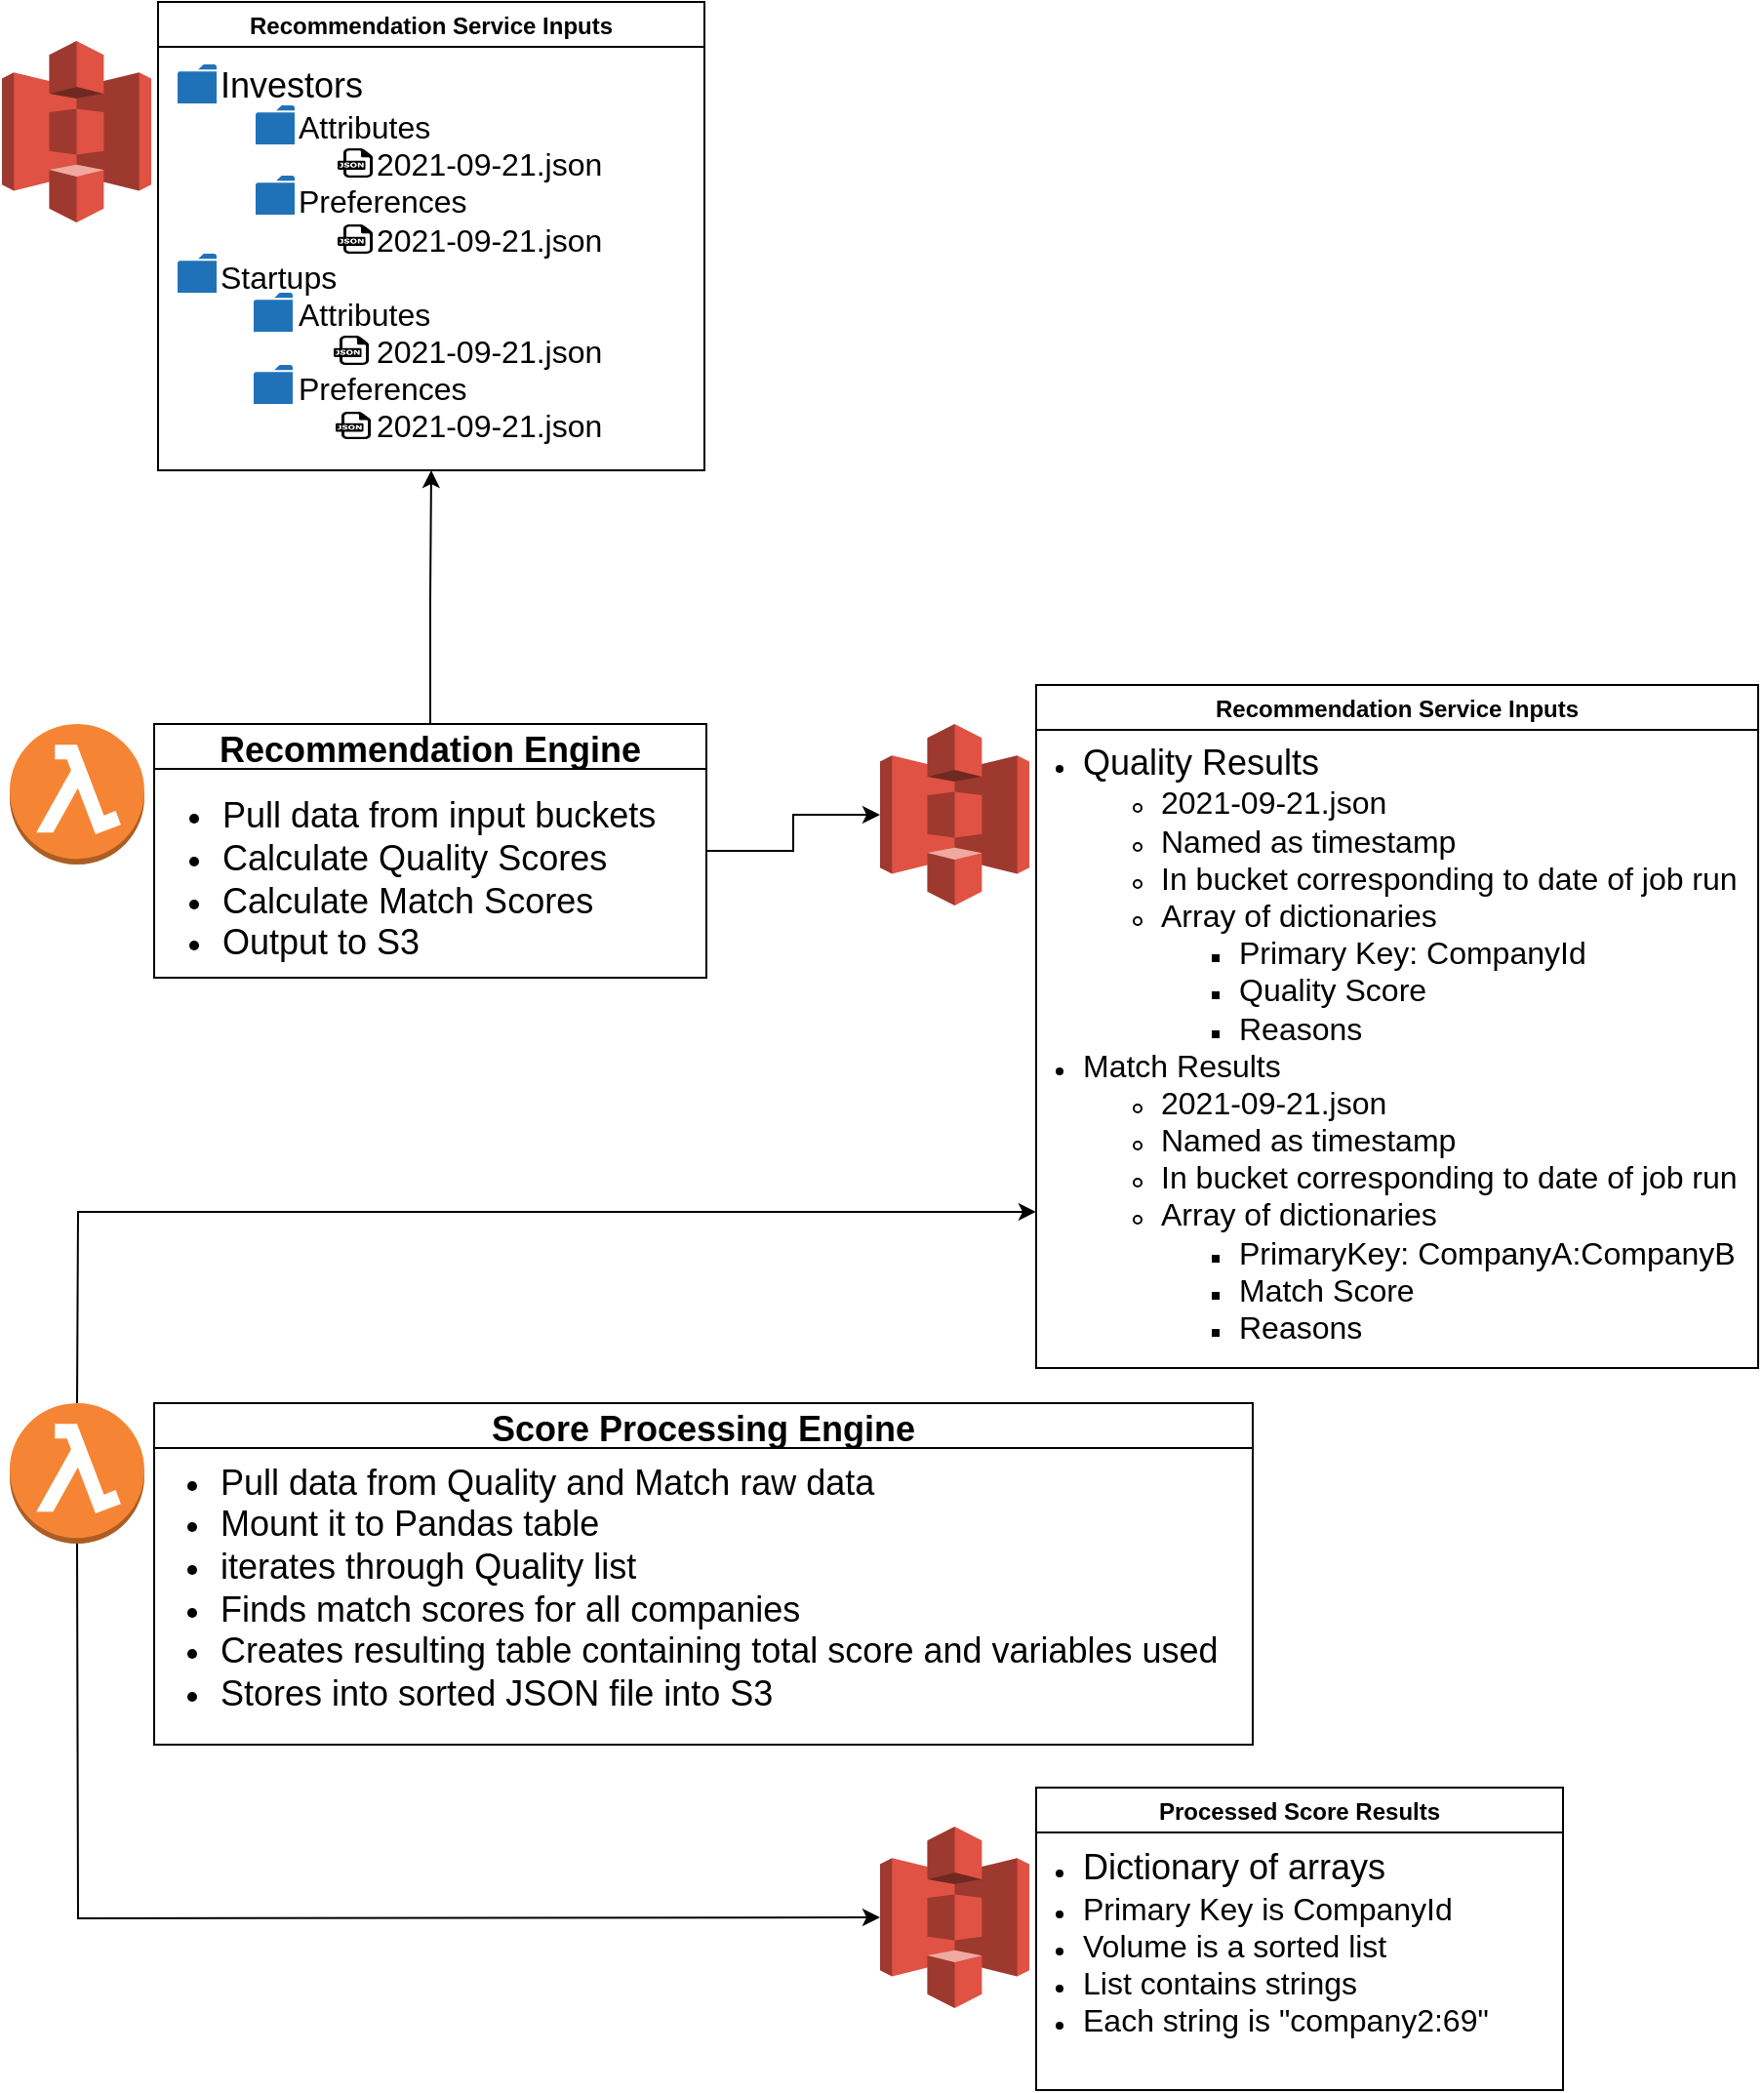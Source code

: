 <mxfile version="15.9.6" type="device"><diagram id="J7SrHoo-jkKtjja51LSo" name="Page-1"><mxGraphModel dx="1395" dy="900" grid="1" gridSize="10" guides="1" tooltips="1" connect="1" arrows="0" fold="1" page="1" pageScale="1" pageWidth="850" pageHeight="1100" math="0" shadow="0"><root><mxCell id="0"/><mxCell id="1" parent="0"/><mxCell id="c4kC70fWmUlhk7xAAGp3-1" value="" style="outlineConnect=0;dashed=0;verticalLabelPosition=bottom;verticalAlign=top;align=center;html=1;shape=mxgraph.aws3.s3;fillColor=#E05243;gradientColor=none;" vertex="1" parent="1"><mxGeometry x="40" y="100" width="76.5" height="93" as="geometry"/></mxCell><mxCell id="c4kC70fWmUlhk7xAAGp3-3" value="Recommendation Service Inputs" style="swimlane;" vertex="1" parent="1"><mxGeometry x="120" y="80" width="280" height="240" as="geometry"/></mxCell><mxCell id="c4kC70fWmUlhk7xAAGp3-5" value="&lt;ul&gt;&lt;li&gt;&lt;font style=&quot;font-size: 18px&quot;&gt;Investors&lt;/font&gt;&lt;/li&gt;&lt;ul&gt;&lt;li&gt;&lt;font size=&quot;3&quot;&gt;Attributes&lt;/font&gt;&lt;/li&gt;&lt;ul&gt;&lt;li&gt;&lt;font size=&quot;3&quot;&gt;2021-09-21.json&lt;/font&gt;&lt;/li&gt;&lt;/ul&gt;&lt;li&gt;&lt;div align=&quot;left&quot;&gt;&lt;font size=&quot;3&quot;&gt;Preferences&lt;/font&gt;&lt;/div&gt;&lt;/li&gt;&lt;ul&gt;&lt;li&gt;&lt;font size=&quot;3&quot;&gt;2021-09-21.json&lt;/font&gt;&lt;/li&gt;&lt;/ul&gt;&lt;/ul&gt;&lt;li&gt;&lt;font size=&quot;3&quot;&gt;Startups&lt;/font&gt;&lt;/li&gt;&lt;ul&gt;&lt;li&gt;&lt;font size=&quot;3&quot;&gt;Attributes&lt;/font&gt;&lt;/li&gt;&lt;/ul&gt;&lt;ul&gt;&lt;ul&gt;&lt;li&gt;&lt;font size=&quot;3&quot;&gt;2021-09-21.json&lt;/font&gt;&lt;/li&gt;&lt;/ul&gt;&lt;li&gt;&lt;font size=&quot;3&quot;&gt;Preferences&lt;/font&gt;&lt;/li&gt;&lt;ul&gt;&lt;li&gt;&lt;font size=&quot;3&quot;&gt;2021-09-21.json&lt;/font&gt;&lt;/li&gt;&lt;/ul&gt;&lt;/ul&gt;&lt;/ul&gt;" style="text;html=1;align=left;verticalAlign=middle;resizable=0;points=[];autosize=1;strokeColor=none;fillColor=none;" vertex="1" parent="c4kC70fWmUlhk7xAAGp3-3"><mxGeometry x="-10" y="40" width="250" height="180" as="geometry"/></mxCell><mxCell id="c4kC70fWmUlhk7xAAGp3-6" value="" style="sketch=0;pointerEvents=1;shadow=0;dashed=0;html=1;strokeColor=none;labelPosition=center;verticalLabelPosition=bottom;verticalAlign=top;outlineConnect=0;align=center;shape=mxgraph.office.concepts.folder;fillColor=#2072B8;fontSize=18;" vertex="1" parent="c4kC70fWmUlhk7xAAGp3-3"><mxGeometry x="10" y="32" width="20" height="20" as="geometry"/></mxCell><mxCell id="c4kC70fWmUlhk7xAAGp3-7" value="" style="sketch=0;pointerEvents=1;shadow=0;dashed=0;html=1;strokeColor=none;labelPosition=center;verticalLabelPosition=bottom;verticalAlign=top;outlineConnect=0;align=center;shape=mxgraph.office.concepts.folder;fillColor=#2072B8;fontSize=18;" vertex="1" parent="1"><mxGeometry x="170" y="133" width="20" height="20" as="geometry"/></mxCell><mxCell id="c4kC70fWmUlhk7xAAGp3-8" value="" style="sketch=0;pointerEvents=1;shadow=0;dashed=0;html=1;strokeColor=none;labelPosition=center;verticalLabelPosition=bottom;verticalAlign=top;outlineConnect=0;align=center;shape=mxgraph.office.concepts.folder;fillColor=#2072B8;fontSize=18;" vertex="1" parent="1"><mxGeometry x="170" y="169" width="20" height="20" as="geometry"/></mxCell><mxCell id="c4kC70fWmUlhk7xAAGp3-9" value="" style="sketch=0;pointerEvents=1;shadow=0;dashed=0;html=1;strokeColor=none;labelPosition=center;verticalLabelPosition=bottom;verticalAlign=top;outlineConnect=0;align=center;shape=mxgraph.office.concepts.folder;fillColor=#2072B8;fontSize=18;" vertex="1" parent="1"><mxGeometry x="130" y="209" width="20" height="20" as="geometry"/></mxCell><mxCell id="c4kC70fWmUlhk7xAAGp3-10" value="" style="sketch=0;pointerEvents=1;shadow=0;dashed=0;html=1;strokeColor=none;labelPosition=center;verticalLabelPosition=bottom;verticalAlign=top;outlineConnect=0;align=center;shape=mxgraph.office.concepts.folder;fillColor=#2072B8;fontSize=18;" vertex="1" parent="1"><mxGeometry x="169" y="229" width="20" height="20" as="geometry"/></mxCell><mxCell id="c4kC70fWmUlhk7xAAGp3-11" value="" style="sketch=0;pointerEvents=1;shadow=0;dashed=0;html=1;strokeColor=none;labelPosition=center;verticalLabelPosition=bottom;verticalAlign=top;outlineConnect=0;align=center;shape=mxgraph.office.concepts.folder;fillColor=#2072B8;fontSize=18;" vertex="1" parent="1"><mxGeometry x="169" y="266" width="20" height="20" as="geometry"/></mxCell><mxCell id="c4kC70fWmUlhk7xAAGp3-12" value="" style="dashed=0;outlineConnect=0;html=1;align=center;labelPosition=center;verticalLabelPosition=bottom;verticalAlign=top;shape=mxgraph.weblogos.json;fontSize=18;" vertex="1" parent="1"><mxGeometry x="211" y="290" width="18" height="14" as="geometry"/></mxCell><mxCell id="c4kC70fWmUlhk7xAAGp3-13" value="" style="dashed=0;outlineConnect=0;html=1;align=center;labelPosition=center;verticalLabelPosition=bottom;verticalAlign=top;shape=mxgraph.weblogos.json;fontSize=18;" vertex="1" parent="1"><mxGeometry x="210" y="251" width="18" height="15" as="geometry"/></mxCell><mxCell id="c4kC70fWmUlhk7xAAGp3-14" value="" style="dashed=0;outlineConnect=0;html=1;align=center;labelPosition=center;verticalLabelPosition=bottom;verticalAlign=top;shape=mxgraph.weblogos.json;fontSize=18;" vertex="1" parent="1"><mxGeometry x="212" y="194" width="18" height="15" as="geometry"/></mxCell><mxCell id="c4kC70fWmUlhk7xAAGp3-15" value="" style="dashed=0;outlineConnect=0;html=1;align=center;labelPosition=center;verticalLabelPosition=bottom;verticalAlign=top;shape=mxgraph.weblogos.json;fontSize=18;" vertex="1" parent="1"><mxGeometry x="212" y="155" width="18" height="15" as="geometry"/></mxCell><mxCell id="c4kC70fWmUlhk7xAAGp3-16" value="" style="outlineConnect=0;dashed=0;verticalLabelPosition=bottom;verticalAlign=top;align=center;html=1;shape=mxgraph.aws3.lambda_function;fillColor=#F58534;gradientColor=none;fontSize=18;" vertex="1" parent="1"><mxGeometry x="44" y="450" width="69" height="72" as="geometry"/></mxCell><mxCell id="c4kC70fWmUlhk7xAAGp3-20" style="edgeStyle=orthogonalEdgeStyle;rounded=0;orthogonalLoop=1;jettySize=auto;html=1;exitX=0.5;exitY=0;exitDx=0;exitDy=0;entryX=0.5;entryY=1;entryDx=0;entryDy=0;fontSize=18;" edge="1" parent="1" source="c4kC70fWmUlhk7xAAGp3-17" target="c4kC70fWmUlhk7xAAGp3-3"><mxGeometry relative="1" as="geometry"/></mxCell><mxCell id="c4kC70fWmUlhk7xAAGp3-34" style="edgeStyle=orthogonalEdgeStyle;rounded=0;orthogonalLoop=1;jettySize=auto;html=1;exitX=1;exitY=0.5;exitDx=0;exitDy=0;entryX=0;entryY=0.5;entryDx=0;entryDy=0;entryPerimeter=0;fontSize=18;" edge="1" parent="1" source="c4kC70fWmUlhk7xAAGp3-17" target="c4kC70fWmUlhk7xAAGp3-21"><mxGeometry relative="1" as="geometry"/></mxCell><mxCell id="c4kC70fWmUlhk7xAAGp3-17" value="Recommendation Engine" style="swimlane;fontSize=18;" vertex="1" parent="1"><mxGeometry x="118" y="450" width="283" height="130" as="geometry"/></mxCell><mxCell id="c4kC70fWmUlhk7xAAGp3-18" value="&lt;div align=&quot;left&quot;&gt;&lt;ul&gt;&lt;li&gt;Pull data from input buckets&lt;/li&gt;&lt;li&gt;Calculate Quality Scores&lt;/li&gt;&lt;li&gt;Calculate Match Scores&lt;/li&gt;&lt;li&gt;Output to S3&lt;br&gt;&lt;/li&gt;&lt;/ul&gt;&lt;/div&gt;" style="text;html=1;align=left;verticalAlign=middle;resizable=0;points=[];autosize=1;strokeColor=none;fillColor=none;fontSize=18;" vertex="1" parent="c4kC70fWmUlhk7xAAGp3-17"><mxGeometry x="-7" y="10" width="280" height="140" as="geometry"/></mxCell><mxCell id="c4kC70fWmUlhk7xAAGp3-21" value="" style="outlineConnect=0;dashed=0;verticalLabelPosition=bottom;verticalAlign=top;align=center;html=1;shape=mxgraph.aws3.s3;fillColor=#E05243;gradientColor=none;" vertex="1" parent="1"><mxGeometry x="490" y="450" width="76.5" height="93" as="geometry"/></mxCell><mxCell id="c4kC70fWmUlhk7xAAGp3-22" value="Recommendation Service Inputs" style="swimlane;" vertex="1" parent="1"><mxGeometry x="570" y="430" width="370" height="350" as="geometry"/></mxCell><mxCell id="c4kC70fWmUlhk7xAAGp3-23" value="&lt;ul&gt;&lt;li&gt;&lt;font style=&quot;font-size: 18px&quot;&gt;Quality Results&lt;br&gt;&lt;/font&gt;&lt;/li&gt;&lt;ul&gt;&lt;li&gt;&lt;font size=&quot;3&quot;&gt;2021-09-21.json&lt;/font&gt;&lt;/li&gt;&lt;li&gt;&lt;font size=&quot;3&quot;&gt;Named as timestamp&lt;/font&gt;&lt;/li&gt;&lt;li&gt;&lt;font size=&quot;3&quot;&gt;In bucket corresponding to date of job run&lt;/font&gt;&lt;/li&gt;&lt;li&gt;&lt;font size=&quot;3&quot;&gt;Array of dictionaries&lt;/font&gt;&lt;/li&gt;&lt;ul&gt;&lt;li&gt;&lt;font size=&quot;3&quot;&gt;Primary Key: CompanyId&lt;/font&gt;&lt;/li&gt;&lt;li&gt;&lt;font size=&quot;3&quot;&gt;Quality Score&lt;/font&gt;&lt;/li&gt;&lt;li&gt;&lt;font size=&quot;3&quot;&gt;Reasons&lt;br&gt;&lt;/font&gt;&lt;/li&gt;&lt;/ul&gt;&lt;/ul&gt;&lt;li&gt;&lt;font size=&quot;3&quot;&gt;Match Results&lt;br&gt;&lt;/font&gt;&lt;/li&gt;&lt;ul&gt;&lt;li&gt;&lt;font size=&quot;3&quot;&gt;2021-09-21.json&lt;/font&gt;&lt;/li&gt;&lt;li&gt;&lt;font size=&quot;3&quot;&gt;Named as timestamp&lt;/font&gt;&lt;/li&gt;&lt;li&gt;&lt;font size=&quot;3&quot;&gt;In bucket corresponding to date of job run&lt;/font&gt;&lt;/li&gt;&lt;li&gt;&lt;font size=&quot;3&quot;&gt;Array of dictionaries&lt;/font&gt;&lt;/li&gt;&lt;ul&gt;&lt;li&gt;&lt;font size=&quot;3&quot;&gt;PrimaryKey: CompanyA:CompanyB&lt;/font&gt;&lt;/li&gt;&lt;li&gt;&lt;font size=&quot;3&quot;&gt;Match Score&lt;/font&gt;&lt;/li&gt;&lt;li&gt;&lt;font size=&quot;3&quot;&gt;Reasons&lt;br&gt;&lt;/font&gt;&lt;/li&gt;&lt;/ul&gt;&lt;/ul&gt;&lt;/ul&gt;" style="text;html=1;align=left;verticalAlign=middle;resizable=0;points=[];autosize=1;strokeColor=none;fillColor=none;" vertex="1" parent="1"><mxGeometry x="552" y="474" width="390" height="280" as="geometry"/></mxCell><mxCell id="c4kC70fWmUlhk7xAAGp3-35" value="" style="outlineConnect=0;dashed=0;verticalLabelPosition=bottom;verticalAlign=top;align=center;html=1;shape=mxgraph.aws3.lambda_function;fillColor=#F58534;gradientColor=none;fontSize=18;" vertex="1" parent="1"><mxGeometry x="44" y="798" width="69" height="72" as="geometry"/></mxCell><mxCell id="c4kC70fWmUlhk7xAAGp3-36" value="Score Processing Engine" style="swimlane;fontSize=18;" vertex="1" parent="1"><mxGeometry x="118" y="798" width="563" height="175" as="geometry"/></mxCell><mxCell id="c4kC70fWmUlhk7xAAGp3-37" value="&lt;ul&gt;&lt;li&gt;Pull data from Quality and Match raw data&lt;/li&gt;&lt;li&gt;Mount it to Pandas table&lt;/li&gt;&lt;li&gt;iterates through Quality list&lt;/li&gt;&lt;li&gt;Finds match scores for all companies&lt;/li&gt;&lt;li&gt;Creates resulting table containing total score and variables used&lt;/li&gt;&lt;li&gt;Stores into sorted JSON file into S3&lt;br&gt;&lt;/li&gt;&lt;/ul&gt;" style="text;html=1;align=left;verticalAlign=middle;resizable=0;points=[];autosize=1;strokeColor=none;fillColor=none;fontSize=18;" vertex="1" parent="c4kC70fWmUlhk7xAAGp3-36"><mxGeometry x="-8" width="570" height="190" as="geometry"/></mxCell><mxCell id="c4kC70fWmUlhk7xAAGp3-38" value="" style="endArrow=classic;html=1;rounded=0;fontSize=18;exitX=0.5;exitY=0;exitDx=0;exitDy=0;exitPerimeter=0;entryX=0.046;entryY=0.807;entryDx=0;entryDy=0;entryPerimeter=0;" edge="1" parent="1" source="c4kC70fWmUlhk7xAAGp3-35" target="c4kC70fWmUlhk7xAAGp3-23"><mxGeometry width="50" height="50" relative="1" as="geometry"><mxPoint x="380" y="750" as="sourcePoint"/><mxPoint x="430" y="700" as="targetPoint"/><Array as="points"><mxPoint x="79" y="700"/></Array></mxGeometry></mxCell><mxCell id="c4kC70fWmUlhk7xAAGp3-39" value="" style="outlineConnect=0;dashed=0;verticalLabelPosition=bottom;verticalAlign=top;align=center;html=1;shape=mxgraph.aws3.s3;fillColor=#E05243;gradientColor=none;" vertex="1" parent="1"><mxGeometry x="490" y="1015" width="76.5" height="93" as="geometry"/></mxCell><mxCell id="c4kC70fWmUlhk7xAAGp3-40" value="Processed Score Results" style="swimlane;" vertex="1" parent="1"><mxGeometry x="570" y="995" width="270" height="155" as="geometry"/></mxCell><mxCell id="c4kC70fWmUlhk7xAAGp3-41" value="&lt;ul&gt;&lt;li&gt;&lt;font style=&quot;font-size: 18px&quot;&gt;Dictionary of arrays&lt;/font&gt;&lt;/li&gt;&lt;li&gt;&lt;font size=&quot;3&quot;&gt;Primary Key is CompanyId&lt;/font&gt;&lt;/li&gt;&lt;li&gt;&lt;font size=&quot;3&quot;&gt;Volume is a sorted list&lt;/font&gt;&lt;/li&gt;&lt;li&gt;&lt;font size=&quot;3&quot;&gt;List contains strings&lt;/font&gt;&lt;/li&gt;&lt;li&gt;&lt;font size=&quot;3&quot;&gt;Each string is &quot;company2:69&quot;&lt;br&gt;&lt;/font&gt;&lt;/li&gt;&lt;/ul&gt;" style="text;html=1;align=left;verticalAlign=middle;resizable=0;points=[];autosize=1;strokeColor=none;fillColor=none;" vertex="1" parent="c4kC70fWmUlhk7xAAGp3-40"><mxGeometry x="-18" y="25" width="260" height="110" as="geometry"/></mxCell><mxCell id="c4kC70fWmUlhk7xAAGp3-44" value="" style="endArrow=classic;html=1;rounded=0;fontSize=18;entryX=0;entryY=0.5;entryDx=0;entryDy=0;entryPerimeter=0;exitX=0.5;exitY=1;exitDx=0;exitDy=0;exitPerimeter=0;" edge="1" parent="1" source="c4kC70fWmUlhk7xAAGp3-35" target="c4kC70fWmUlhk7xAAGp3-39"><mxGeometry width="50" height="50" relative="1" as="geometry"><mxPoint x="377" y="1034" as="sourcePoint"/><mxPoint x="427" y="984" as="targetPoint"/><Array as="points"><mxPoint x="79" y="1062"/></Array></mxGeometry></mxCell></root></mxGraphModel></diagram></mxfile>